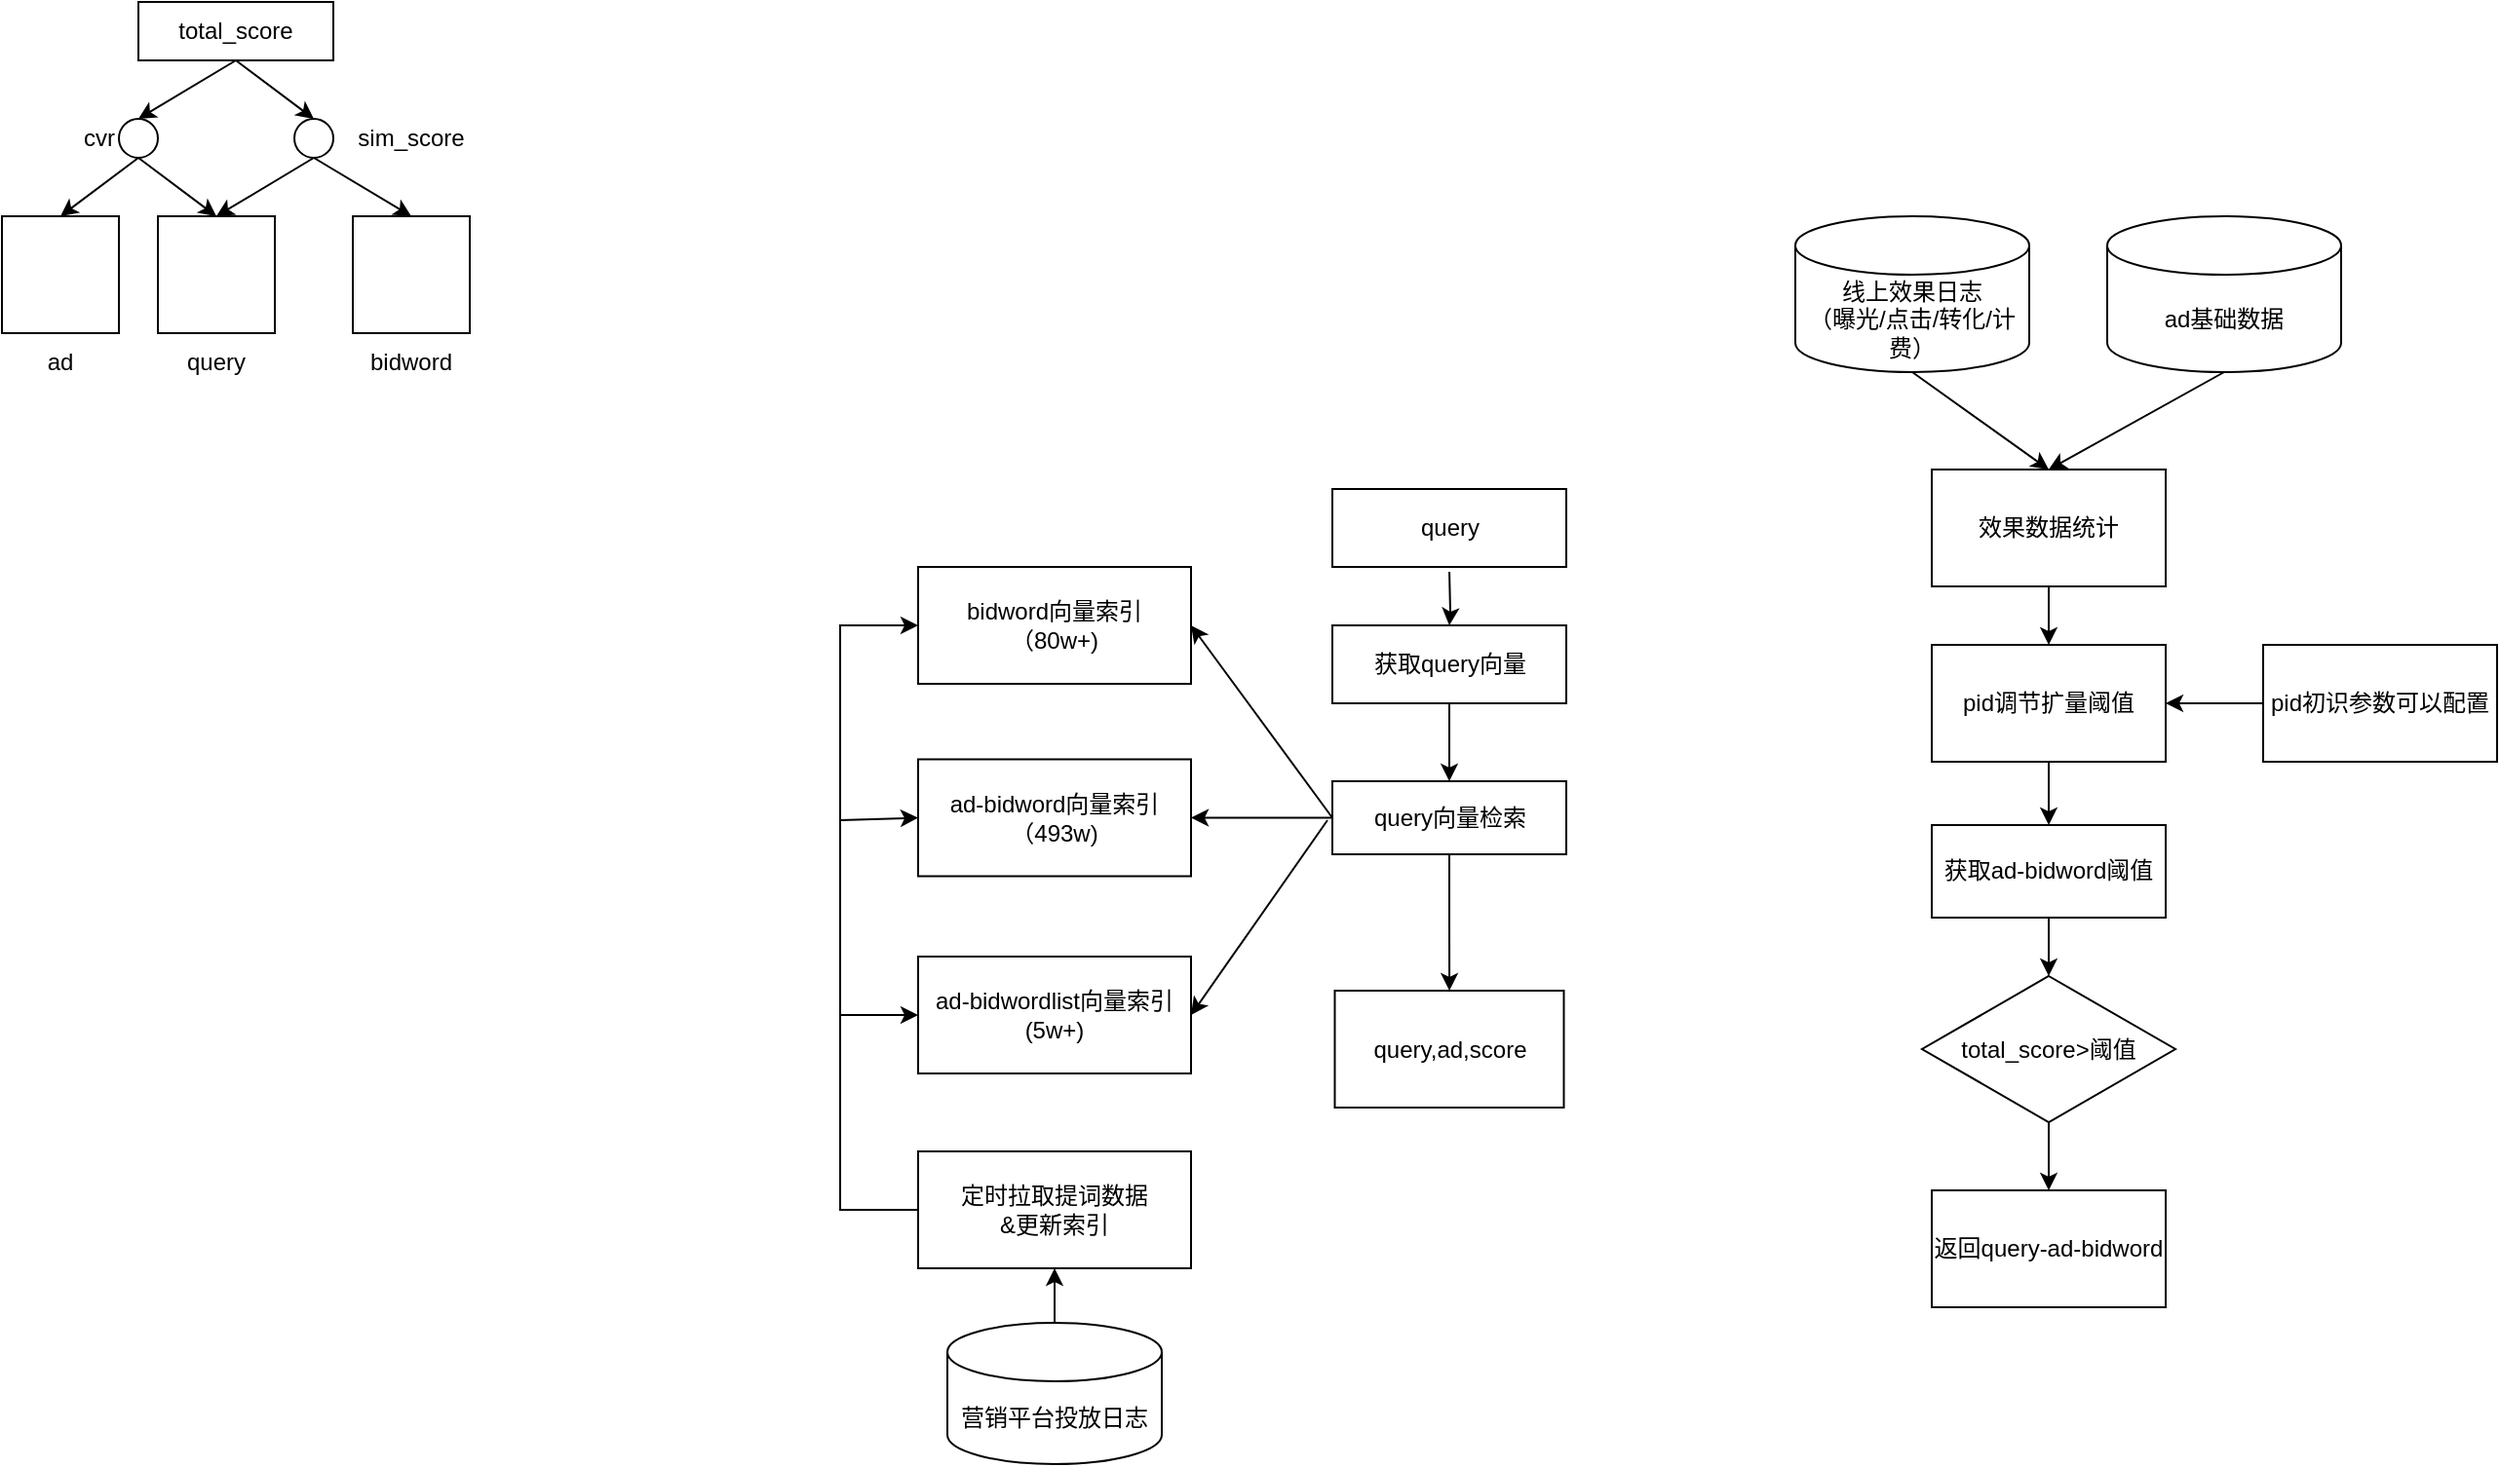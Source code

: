 <mxfile version="20.5.1" type="github">
  <diagram id="C5RBs43oDa-KdzZeNtuy" name="Page-1">
    <mxGraphModel dx="2090" dy="1714" grid="1" gridSize="10" guides="1" tooltips="1" connect="1" arrows="1" fold="1" page="1" pageScale="1" pageWidth="827" pageHeight="1169" math="0" shadow="0">
      <root>
        <mxCell id="WIyWlLk6GJQsqaUBKTNV-0" />
        <mxCell id="WIyWlLk6GJQsqaUBKTNV-1" parent="WIyWlLk6GJQsqaUBKTNV-0" />
        <mxCell id="zbjX_P3OZ4dOYIP-fuS6-1" value="" style="whiteSpace=wrap;html=1;aspect=fixed;" vertex="1" parent="WIyWlLk6GJQsqaUBKTNV-1">
          <mxGeometry x="-310" y="-20" width="60" height="60" as="geometry" />
        </mxCell>
        <mxCell id="zbjX_P3OZ4dOYIP-fuS6-2" value="ad" style="text;html=1;strokeColor=none;fillColor=none;align=center;verticalAlign=middle;whiteSpace=wrap;rounded=0;" vertex="1" parent="WIyWlLk6GJQsqaUBKTNV-1">
          <mxGeometry x="-310" y="40" width="60" height="30" as="geometry" />
        </mxCell>
        <mxCell id="zbjX_P3OZ4dOYIP-fuS6-3" value="" style="whiteSpace=wrap;html=1;aspect=fixed;" vertex="1" parent="WIyWlLk6GJQsqaUBKTNV-1">
          <mxGeometry x="-230" y="-20" width="60" height="60" as="geometry" />
        </mxCell>
        <mxCell id="zbjX_P3OZ4dOYIP-fuS6-5" value="" style="whiteSpace=wrap;html=1;aspect=fixed;" vertex="1" parent="WIyWlLk6GJQsqaUBKTNV-1">
          <mxGeometry x="-130" y="-20" width="60" height="60" as="geometry" />
        </mxCell>
        <mxCell id="zbjX_P3OZ4dOYIP-fuS6-6" value="bidword" style="text;html=1;strokeColor=none;fillColor=none;align=center;verticalAlign=middle;whiteSpace=wrap;rounded=0;" vertex="1" parent="WIyWlLk6GJQsqaUBKTNV-1">
          <mxGeometry x="-130" y="40" width="60" height="30" as="geometry" />
        </mxCell>
        <mxCell id="zbjX_P3OZ4dOYIP-fuS6-7" value="query" style="text;html=1;strokeColor=none;fillColor=none;align=center;verticalAlign=middle;whiteSpace=wrap;rounded=0;" vertex="1" parent="WIyWlLk6GJQsqaUBKTNV-1">
          <mxGeometry x="-230" y="40" width="60" height="30" as="geometry" />
        </mxCell>
        <mxCell id="zbjX_P3OZ4dOYIP-fuS6-8" value="" style="ellipse;whiteSpace=wrap;html=1;aspect=fixed;" vertex="1" parent="WIyWlLk6GJQsqaUBKTNV-1">
          <mxGeometry x="-250" y="-70" width="20" height="20" as="geometry" />
        </mxCell>
        <mxCell id="zbjX_P3OZ4dOYIP-fuS6-10" value="" style="endArrow=classic;html=1;rounded=0;exitX=0.5;exitY=1;exitDx=0;exitDy=0;entryX=0.5;entryY=0;entryDx=0;entryDy=0;" edge="1" parent="WIyWlLk6GJQsqaUBKTNV-1" source="zbjX_P3OZ4dOYIP-fuS6-8" target="zbjX_P3OZ4dOYIP-fuS6-1">
          <mxGeometry width="50" height="50" relative="1" as="geometry">
            <mxPoint x="50" y="30" as="sourcePoint" />
            <mxPoint x="100" y="-20" as="targetPoint" />
          </mxGeometry>
        </mxCell>
        <mxCell id="zbjX_P3OZ4dOYIP-fuS6-11" value="" style="endArrow=classic;html=1;rounded=0;exitX=0.5;exitY=1;exitDx=0;exitDy=0;entryX=0.5;entryY=0;entryDx=0;entryDy=0;" edge="1" parent="WIyWlLk6GJQsqaUBKTNV-1" source="zbjX_P3OZ4dOYIP-fuS6-8" target="zbjX_P3OZ4dOYIP-fuS6-3">
          <mxGeometry width="50" height="50" relative="1" as="geometry">
            <mxPoint x="-230" y="-40" as="sourcePoint" />
            <mxPoint x="-270" y="-10" as="targetPoint" />
          </mxGeometry>
        </mxCell>
        <mxCell id="zbjX_P3OZ4dOYIP-fuS6-14" value="" style="ellipse;whiteSpace=wrap;html=1;aspect=fixed;" vertex="1" parent="WIyWlLk6GJQsqaUBKTNV-1">
          <mxGeometry x="-160" y="-70" width="20" height="20" as="geometry" />
        </mxCell>
        <mxCell id="zbjX_P3OZ4dOYIP-fuS6-16" value="" style="endArrow=classic;html=1;rounded=0;exitX=0.5;exitY=1;exitDx=0;exitDy=0;entryX=0.5;entryY=0;entryDx=0;entryDy=0;" edge="1" parent="WIyWlLk6GJQsqaUBKTNV-1" source="zbjX_P3OZ4dOYIP-fuS6-14" target="zbjX_P3OZ4dOYIP-fuS6-3">
          <mxGeometry width="50" height="50" relative="1" as="geometry">
            <mxPoint x="-230" y="-40" as="sourcePoint" />
            <mxPoint x="-190" y="-10" as="targetPoint" />
          </mxGeometry>
        </mxCell>
        <mxCell id="zbjX_P3OZ4dOYIP-fuS6-17" value="" style="endArrow=classic;html=1;rounded=0;exitX=0.5;exitY=1;exitDx=0;exitDy=0;entryX=0.5;entryY=0;entryDx=0;entryDy=0;" edge="1" parent="WIyWlLk6GJQsqaUBKTNV-1" source="zbjX_P3OZ4dOYIP-fuS6-14" target="zbjX_P3OZ4dOYIP-fuS6-5">
          <mxGeometry width="50" height="50" relative="1" as="geometry">
            <mxPoint x="-130" y="-40" as="sourcePoint" />
            <mxPoint x="-190" y="-10" as="targetPoint" />
          </mxGeometry>
        </mxCell>
        <mxCell id="zbjX_P3OZ4dOYIP-fuS6-19" value="total_score" style="rounded=0;whiteSpace=wrap;html=1;" vertex="1" parent="WIyWlLk6GJQsqaUBKTNV-1">
          <mxGeometry x="-240" y="-130" width="100" height="30" as="geometry" />
        </mxCell>
        <mxCell id="zbjX_P3OZ4dOYIP-fuS6-20" value="" style="endArrow=classic;html=1;rounded=0;exitX=0.5;exitY=1;exitDx=0;exitDy=0;" edge="1" parent="WIyWlLk6GJQsqaUBKTNV-1" source="zbjX_P3OZ4dOYIP-fuS6-19">
          <mxGeometry width="50" height="50" relative="1" as="geometry">
            <mxPoint x="-230" y="-40" as="sourcePoint" />
            <mxPoint x="-240" y="-70" as="targetPoint" />
          </mxGeometry>
        </mxCell>
        <mxCell id="zbjX_P3OZ4dOYIP-fuS6-21" value="" style="endArrow=classic;html=1;rounded=0;exitX=0.5;exitY=1;exitDx=0;exitDy=0;entryX=0.5;entryY=0;entryDx=0;entryDy=0;" edge="1" parent="WIyWlLk6GJQsqaUBKTNV-1" source="zbjX_P3OZ4dOYIP-fuS6-19" target="zbjX_P3OZ4dOYIP-fuS6-14">
          <mxGeometry width="50" height="50" relative="1" as="geometry">
            <mxPoint x="-190" y="-110" as="sourcePoint" />
            <mxPoint x="-230" y="-60" as="targetPoint" />
          </mxGeometry>
        </mxCell>
        <mxCell id="zbjX_P3OZ4dOYIP-fuS6-22" value="cvr" style="text;html=1;strokeColor=none;fillColor=none;align=center;verticalAlign=middle;whiteSpace=wrap;rounded=0;" vertex="1" parent="WIyWlLk6GJQsqaUBKTNV-1">
          <mxGeometry x="-290" y="-75" width="60" height="30" as="geometry" />
        </mxCell>
        <mxCell id="zbjX_P3OZ4dOYIP-fuS6-23" value="sim_score" style="text;html=1;strokeColor=none;fillColor=none;align=center;verticalAlign=middle;whiteSpace=wrap;rounded=0;" vertex="1" parent="WIyWlLk6GJQsqaUBKTNV-1">
          <mxGeometry x="-130" y="-75" width="60" height="30" as="geometry" />
        </mxCell>
        <mxCell id="zbjX_P3OZ4dOYIP-fuS6-49" value="" style="edgeStyle=orthogonalEdgeStyle;rounded=0;orthogonalLoop=1;jettySize=auto;html=1;" edge="1" parent="WIyWlLk6GJQsqaUBKTNV-1" source="zbjX_P3OZ4dOYIP-fuS6-24" target="zbjX_P3OZ4dOYIP-fuS6-48">
          <mxGeometry relative="1" as="geometry" />
        </mxCell>
        <mxCell id="zbjX_P3OZ4dOYIP-fuS6-24" value="total_score&amp;gt;阈值" style="rhombus;whiteSpace=wrap;html=1;rounded=0;" vertex="1" parent="WIyWlLk6GJQsqaUBKTNV-1">
          <mxGeometry x="675" y="370" width="130" height="75" as="geometry" />
        </mxCell>
        <mxCell id="zbjX_P3OZ4dOYIP-fuS6-53" value="" style="edgeStyle=orthogonalEdgeStyle;rounded=0;orthogonalLoop=1;jettySize=auto;html=1;" edge="1" parent="WIyWlLk6GJQsqaUBKTNV-1" target="zbjX_P3OZ4dOYIP-fuS6-52">
          <mxGeometry relative="1" as="geometry">
            <mxPoint x="432.526" y="162.5" as="sourcePoint" />
          </mxGeometry>
        </mxCell>
        <mxCell id="zbjX_P3OZ4dOYIP-fuS6-33" value="线上效果日志&lt;br&gt;（曝光/点击/转化/计费）" style="shape=cylinder3;whiteSpace=wrap;html=1;boundedLbl=1;backgroundOutline=1;size=15;" vertex="1" parent="WIyWlLk6GJQsqaUBKTNV-1">
          <mxGeometry x="610" y="-20" width="120" height="80" as="geometry" />
        </mxCell>
        <mxCell id="zbjX_P3OZ4dOYIP-fuS6-34" value="ad基础数据" style="shape=cylinder3;whiteSpace=wrap;html=1;boundedLbl=1;backgroundOutline=1;size=15;" vertex="1" parent="WIyWlLk6GJQsqaUBKTNV-1">
          <mxGeometry x="770" y="-20" width="120" height="80" as="geometry" />
        </mxCell>
        <mxCell id="zbjX_P3OZ4dOYIP-fuS6-41" value="" style="edgeStyle=orthogonalEdgeStyle;rounded=0;orthogonalLoop=1;jettySize=auto;html=1;" edge="1" parent="WIyWlLk6GJQsqaUBKTNV-1" source="zbjX_P3OZ4dOYIP-fuS6-36" target="zbjX_P3OZ4dOYIP-fuS6-40">
          <mxGeometry relative="1" as="geometry" />
        </mxCell>
        <mxCell id="zbjX_P3OZ4dOYIP-fuS6-36" value="效果数据统计" style="whiteSpace=wrap;html=1;rounded=0;" vertex="1" parent="WIyWlLk6GJQsqaUBKTNV-1">
          <mxGeometry x="680" y="110" width="120" height="60" as="geometry" />
        </mxCell>
        <mxCell id="zbjX_P3OZ4dOYIP-fuS6-37" value="" style="endArrow=classic;html=1;rounded=0;entryX=0.5;entryY=0;entryDx=0;entryDy=0;exitX=0.5;exitY=1;exitDx=0;exitDy=0;exitPerimeter=0;" edge="1" parent="WIyWlLk6GJQsqaUBKTNV-1" source="zbjX_P3OZ4dOYIP-fuS6-33" target="zbjX_P3OZ4dOYIP-fuS6-36">
          <mxGeometry width="50" height="50" relative="1" as="geometry">
            <mxPoint x="670" y="80" as="sourcePoint" />
            <mxPoint x="455" y="230" as="targetPoint" />
          </mxGeometry>
        </mxCell>
        <mxCell id="zbjX_P3OZ4dOYIP-fuS6-39" value="" style="endArrow=classic;html=1;rounded=0;entryX=0.5;entryY=0;entryDx=0;entryDy=0;exitX=0.5;exitY=1;exitDx=0;exitDy=0;exitPerimeter=0;" edge="1" parent="WIyWlLk6GJQsqaUBKTNV-1" source="zbjX_P3OZ4dOYIP-fuS6-34" target="zbjX_P3OZ4dOYIP-fuS6-36">
          <mxGeometry width="50" height="50" relative="1" as="geometry">
            <mxPoint x="680" y="70" as="sourcePoint" />
            <mxPoint x="750" y="130" as="targetPoint" />
          </mxGeometry>
        </mxCell>
        <mxCell id="zbjX_P3OZ4dOYIP-fuS6-44" value="" style="edgeStyle=orthogonalEdgeStyle;rounded=0;orthogonalLoop=1;jettySize=auto;html=1;" edge="1" parent="WIyWlLk6GJQsqaUBKTNV-1" source="zbjX_P3OZ4dOYIP-fuS6-40" target="zbjX_P3OZ4dOYIP-fuS6-43">
          <mxGeometry relative="1" as="geometry" />
        </mxCell>
        <mxCell id="zbjX_P3OZ4dOYIP-fuS6-40" value="pid调节扩量阈值" style="whiteSpace=wrap;html=1;rounded=0;" vertex="1" parent="WIyWlLk6GJQsqaUBKTNV-1">
          <mxGeometry x="680" y="200" width="120" height="60" as="geometry" />
        </mxCell>
        <mxCell id="zbjX_P3OZ4dOYIP-fuS6-47" style="edgeStyle=orthogonalEdgeStyle;rounded=0;orthogonalLoop=1;jettySize=auto;html=1;entryX=0.5;entryY=0;entryDx=0;entryDy=0;" edge="1" parent="WIyWlLk6GJQsqaUBKTNV-1" source="zbjX_P3OZ4dOYIP-fuS6-43" target="zbjX_P3OZ4dOYIP-fuS6-24">
          <mxGeometry relative="1" as="geometry" />
        </mxCell>
        <mxCell id="zbjX_P3OZ4dOYIP-fuS6-43" value="获取ad-bidword阈值" style="whiteSpace=wrap;html=1;rounded=0;" vertex="1" parent="WIyWlLk6GJQsqaUBKTNV-1">
          <mxGeometry x="680" y="292.5" width="120" height="47.5" as="geometry" />
        </mxCell>
        <mxCell id="zbjX_P3OZ4dOYIP-fuS6-46" style="edgeStyle=orthogonalEdgeStyle;rounded=0;orthogonalLoop=1;jettySize=auto;html=1;entryX=1;entryY=0.5;entryDx=0;entryDy=0;" edge="1" parent="WIyWlLk6GJQsqaUBKTNV-1" source="zbjX_P3OZ4dOYIP-fuS6-45" target="zbjX_P3OZ4dOYIP-fuS6-40">
          <mxGeometry relative="1" as="geometry" />
        </mxCell>
        <mxCell id="zbjX_P3OZ4dOYIP-fuS6-45" value="pid初识参数可以配置" style="whiteSpace=wrap;html=1;rounded=0;" vertex="1" parent="WIyWlLk6GJQsqaUBKTNV-1">
          <mxGeometry x="850" y="200" width="120" height="60" as="geometry" />
        </mxCell>
        <mxCell id="zbjX_P3OZ4dOYIP-fuS6-48" value="返回query-ad-bidword" style="whiteSpace=wrap;html=1;rounded=0;" vertex="1" parent="WIyWlLk6GJQsqaUBKTNV-1">
          <mxGeometry x="680" y="480" width="120" height="60" as="geometry" />
        </mxCell>
        <mxCell id="zbjX_P3OZ4dOYIP-fuS6-56" value="" style="edgeStyle=orthogonalEdgeStyle;rounded=0;orthogonalLoop=1;jettySize=auto;html=1;" edge="1" parent="WIyWlLk6GJQsqaUBKTNV-1" source="zbjX_P3OZ4dOYIP-fuS6-52" target="zbjX_P3OZ4dOYIP-fuS6-55">
          <mxGeometry relative="1" as="geometry" />
        </mxCell>
        <mxCell id="zbjX_P3OZ4dOYIP-fuS6-52" value="获取query向量" style="whiteSpace=wrap;html=1;" vertex="1" parent="WIyWlLk6GJQsqaUBKTNV-1">
          <mxGeometry x="372.5" y="190" width="120" height="40" as="geometry" />
        </mxCell>
        <mxCell id="zbjX_P3OZ4dOYIP-fuS6-60" value="" style="edgeStyle=orthogonalEdgeStyle;rounded=0;orthogonalLoop=1;jettySize=auto;html=1;" edge="1" parent="WIyWlLk6GJQsqaUBKTNV-1" source="zbjX_P3OZ4dOYIP-fuS6-55" target="zbjX_P3OZ4dOYIP-fuS6-59">
          <mxGeometry relative="1" as="geometry" />
        </mxCell>
        <mxCell id="zbjX_P3OZ4dOYIP-fuS6-55" value="query向量检索" style="rounded=0;whiteSpace=wrap;html=1;" vertex="1" parent="WIyWlLk6GJQsqaUBKTNV-1">
          <mxGeometry x="372.5" y="270" width="120" height="37.5" as="geometry" />
        </mxCell>
        <mxCell id="zbjX_P3OZ4dOYIP-fuS6-57" value="query" style="rounded=0;whiteSpace=wrap;html=1;" vertex="1" parent="WIyWlLk6GJQsqaUBKTNV-1">
          <mxGeometry x="372.5" y="120" width="120" height="40" as="geometry" />
        </mxCell>
        <mxCell id="zbjX_P3OZ4dOYIP-fuS6-59" value="query,ad,score" style="whiteSpace=wrap;html=1;rounded=0;" vertex="1" parent="WIyWlLk6GJQsqaUBKTNV-1">
          <mxGeometry x="373.75" y="377.5" width="117.5" height="60" as="geometry" />
        </mxCell>
        <mxCell id="zbjX_P3OZ4dOYIP-fuS6-61" value="bidword向量索引&lt;br&gt;（80w+)" style="rounded=0;whiteSpace=wrap;html=1;" vertex="1" parent="WIyWlLk6GJQsqaUBKTNV-1">
          <mxGeometry x="160" y="160" width="140" height="60" as="geometry" />
        </mxCell>
        <mxCell id="zbjX_P3OZ4dOYIP-fuS6-62" value="ad-bidwordlist向量索引&lt;br&gt;(5w+)" style="rounded=0;whiteSpace=wrap;html=1;" vertex="1" parent="WIyWlLk6GJQsqaUBKTNV-1">
          <mxGeometry x="160" y="360" width="140" height="60" as="geometry" />
        </mxCell>
        <mxCell id="zbjX_P3OZ4dOYIP-fuS6-63" value="ad-bidword向量索引&lt;br&gt;（493w)" style="rounded=0;whiteSpace=wrap;html=1;" vertex="1" parent="WIyWlLk6GJQsqaUBKTNV-1">
          <mxGeometry x="160" y="258.75" width="140" height="60" as="geometry" />
        </mxCell>
        <mxCell id="zbjX_P3OZ4dOYIP-fuS6-64" value="" style="endArrow=classic;html=1;rounded=0;exitX=0;exitY=0.5;exitDx=0;exitDy=0;entryX=1;entryY=0.5;entryDx=0;entryDy=0;" edge="1" parent="WIyWlLk6GJQsqaUBKTNV-1" source="zbjX_P3OZ4dOYIP-fuS6-55" target="zbjX_P3OZ4dOYIP-fuS6-61">
          <mxGeometry width="50" height="50" relative="1" as="geometry">
            <mxPoint x="450" y="260" as="sourcePoint" />
            <mxPoint x="500" y="210" as="targetPoint" />
          </mxGeometry>
        </mxCell>
        <mxCell id="zbjX_P3OZ4dOYIP-fuS6-65" value="" style="endArrow=classic;html=1;rounded=0;exitX=0;exitY=0.5;exitDx=0;exitDy=0;entryX=1;entryY=0.5;entryDx=0;entryDy=0;" edge="1" parent="WIyWlLk6GJQsqaUBKTNV-1" source="zbjX_P3OZ4dOYIP-fuS6-55" target="zbjX_P3OZ4dOYIP-fuS6-63">
          <mxGeometry width="50" height="50" relative="1" as="geometry">
            <mxPoint x="382.5" y="298.75" as="sourcePoint" />
            <mxPoint x="310" y="200" as="targetPoint" />
          </mxGeometry>
        </mxCell>
        <mxCell id="zbjX_P3OZ4dOYIP-fuS6-66" value="" style="endArrow=classic;html=1;rounded=0;entryX=1;entryY=0.5;entryDx=0;entryDy=0;" edge="1" parent="WIyWlLk6GJQsqaUBKTNV-1" target="zbjX_P3OZ4dOYIP-fuS6-62">
          <mxGeometry width="50" height="50" relative="1" as="geometry">
            <mxPoint x="370" y="290" as="sourcePoint" />
            <mxPoint x="310" y="298.75" as="targetPoint" />
          </mxGeometry>
        </mxCell>
        <mxCell id="zbjX_P3OZ4dOYIP-fuS6-70" value="" style="edgeStyle=orthogonalEdgeStyle;rounded=0;orthogonalLoop=1;jettySize=auto;html=1;" edge="1" parent="WIyWlLk6GJQsqaUBKTNV-1" source="zbjX_P3OZ4dOYIP-fuS6-68" target="zbjX_P3OZ4dOYIP-fuS6-69">
          <mxGeometry relative="1" as="geometry" />
        </mxCell>
        <mxCell id="zbjX_P3OZ4dOYIP-fuS6-68" value="营销平台投放日志" style="shape=cylinder3;whiteSpace=wrap;html=1;boundedLbl=1;backgroundOutline=1;size=15;" vertex="1" parent="WIyWlLk6GJQsqaUBKTNV-1">
          <mxGeometry x="175" y="548" width="110" height="72.5" as="geometry" />
        </mxCell>
        <mxCell id="zbjX_P3OZ4dOYIP-fuS6-72" style="edgeStyle=orthogonalEdgeStyle;rounded=0;orthogonalLoop=1;jettySize=auto;html=1;entryX=0;entryY=0.5;entryDx=0;entryDy=0;" edge="1" parent="WIyWlLk6GJQsqaUBKTNV-1" source="zbjX_P3OZ4dOYIP-fuS6-69" target="zbjX_P3OZ4dOYIP-fuS6-61">
          <mxGeometry relative="1" as="geometry">
            <Array as="points">
              <mxPoint x="120" y="490" />
              <mxPoint x="120" y="190" />
            </Array>
          </mxGeometry>
        </mxCell>
        <mxCell id="zbjX_P3OZ4dOYIP-fuS6-69" value="定时拉取提词数据&lt;br&gt;&amp;amp;更新索引" style="whiteSpace=wrap;html=1;" vertex="1" parent="WIyWlLk6GJQsqaUBKTNV-1">
          <mxGeometry x="160" y="460" width="140" height="60" as="geometry" />
        </mxCell>
        <mxCell id="zbjX_P3OZ4dOYIP-fuS6-73" value="" style="endArrow=classic;html=1;rounded=0;entryX=0;entryY=0.5;entryDx=0;entryDy=0;" edge="1" parent="WIyWlLk6GJQsqaUBKTNV-1" target="zbjX_P3OZ4dOYIP-fuS6-63">
          <mxGeometry width="50" height="50" relative="1" as="geometry">
            <mxPoint x="120" y="290" as="sourcePoint" />
            <mxPoint x="300" y="380" as="targetPoint" />
          </mxGeometry>
        </mxCell>
        <mxCell id="zbjX_P3OZ4dOYIP-fuS6-74" value="" style="endArrow=classic;html=1;rounded=0;entryX=0;entryY=0.5;entryDx=0;entryDy=0;" edge="1" parent="WIyWlLk6GJQsqaUBKTNV-1" target="zbjX_P3OZ4dOYIP-fuS6-62">
          <mxGeometry width="50" height="50" relative="1" as="geometry">
            <mxPoint x="120" y="390" as="sourcePoint" />
            <mxPoint x="170" y="298.75" as="targetPoint" />
          </mxGeometry>
        </mxCell>
      </root>
    </mxGraphModel>
  </diagram>
</mxfile>
